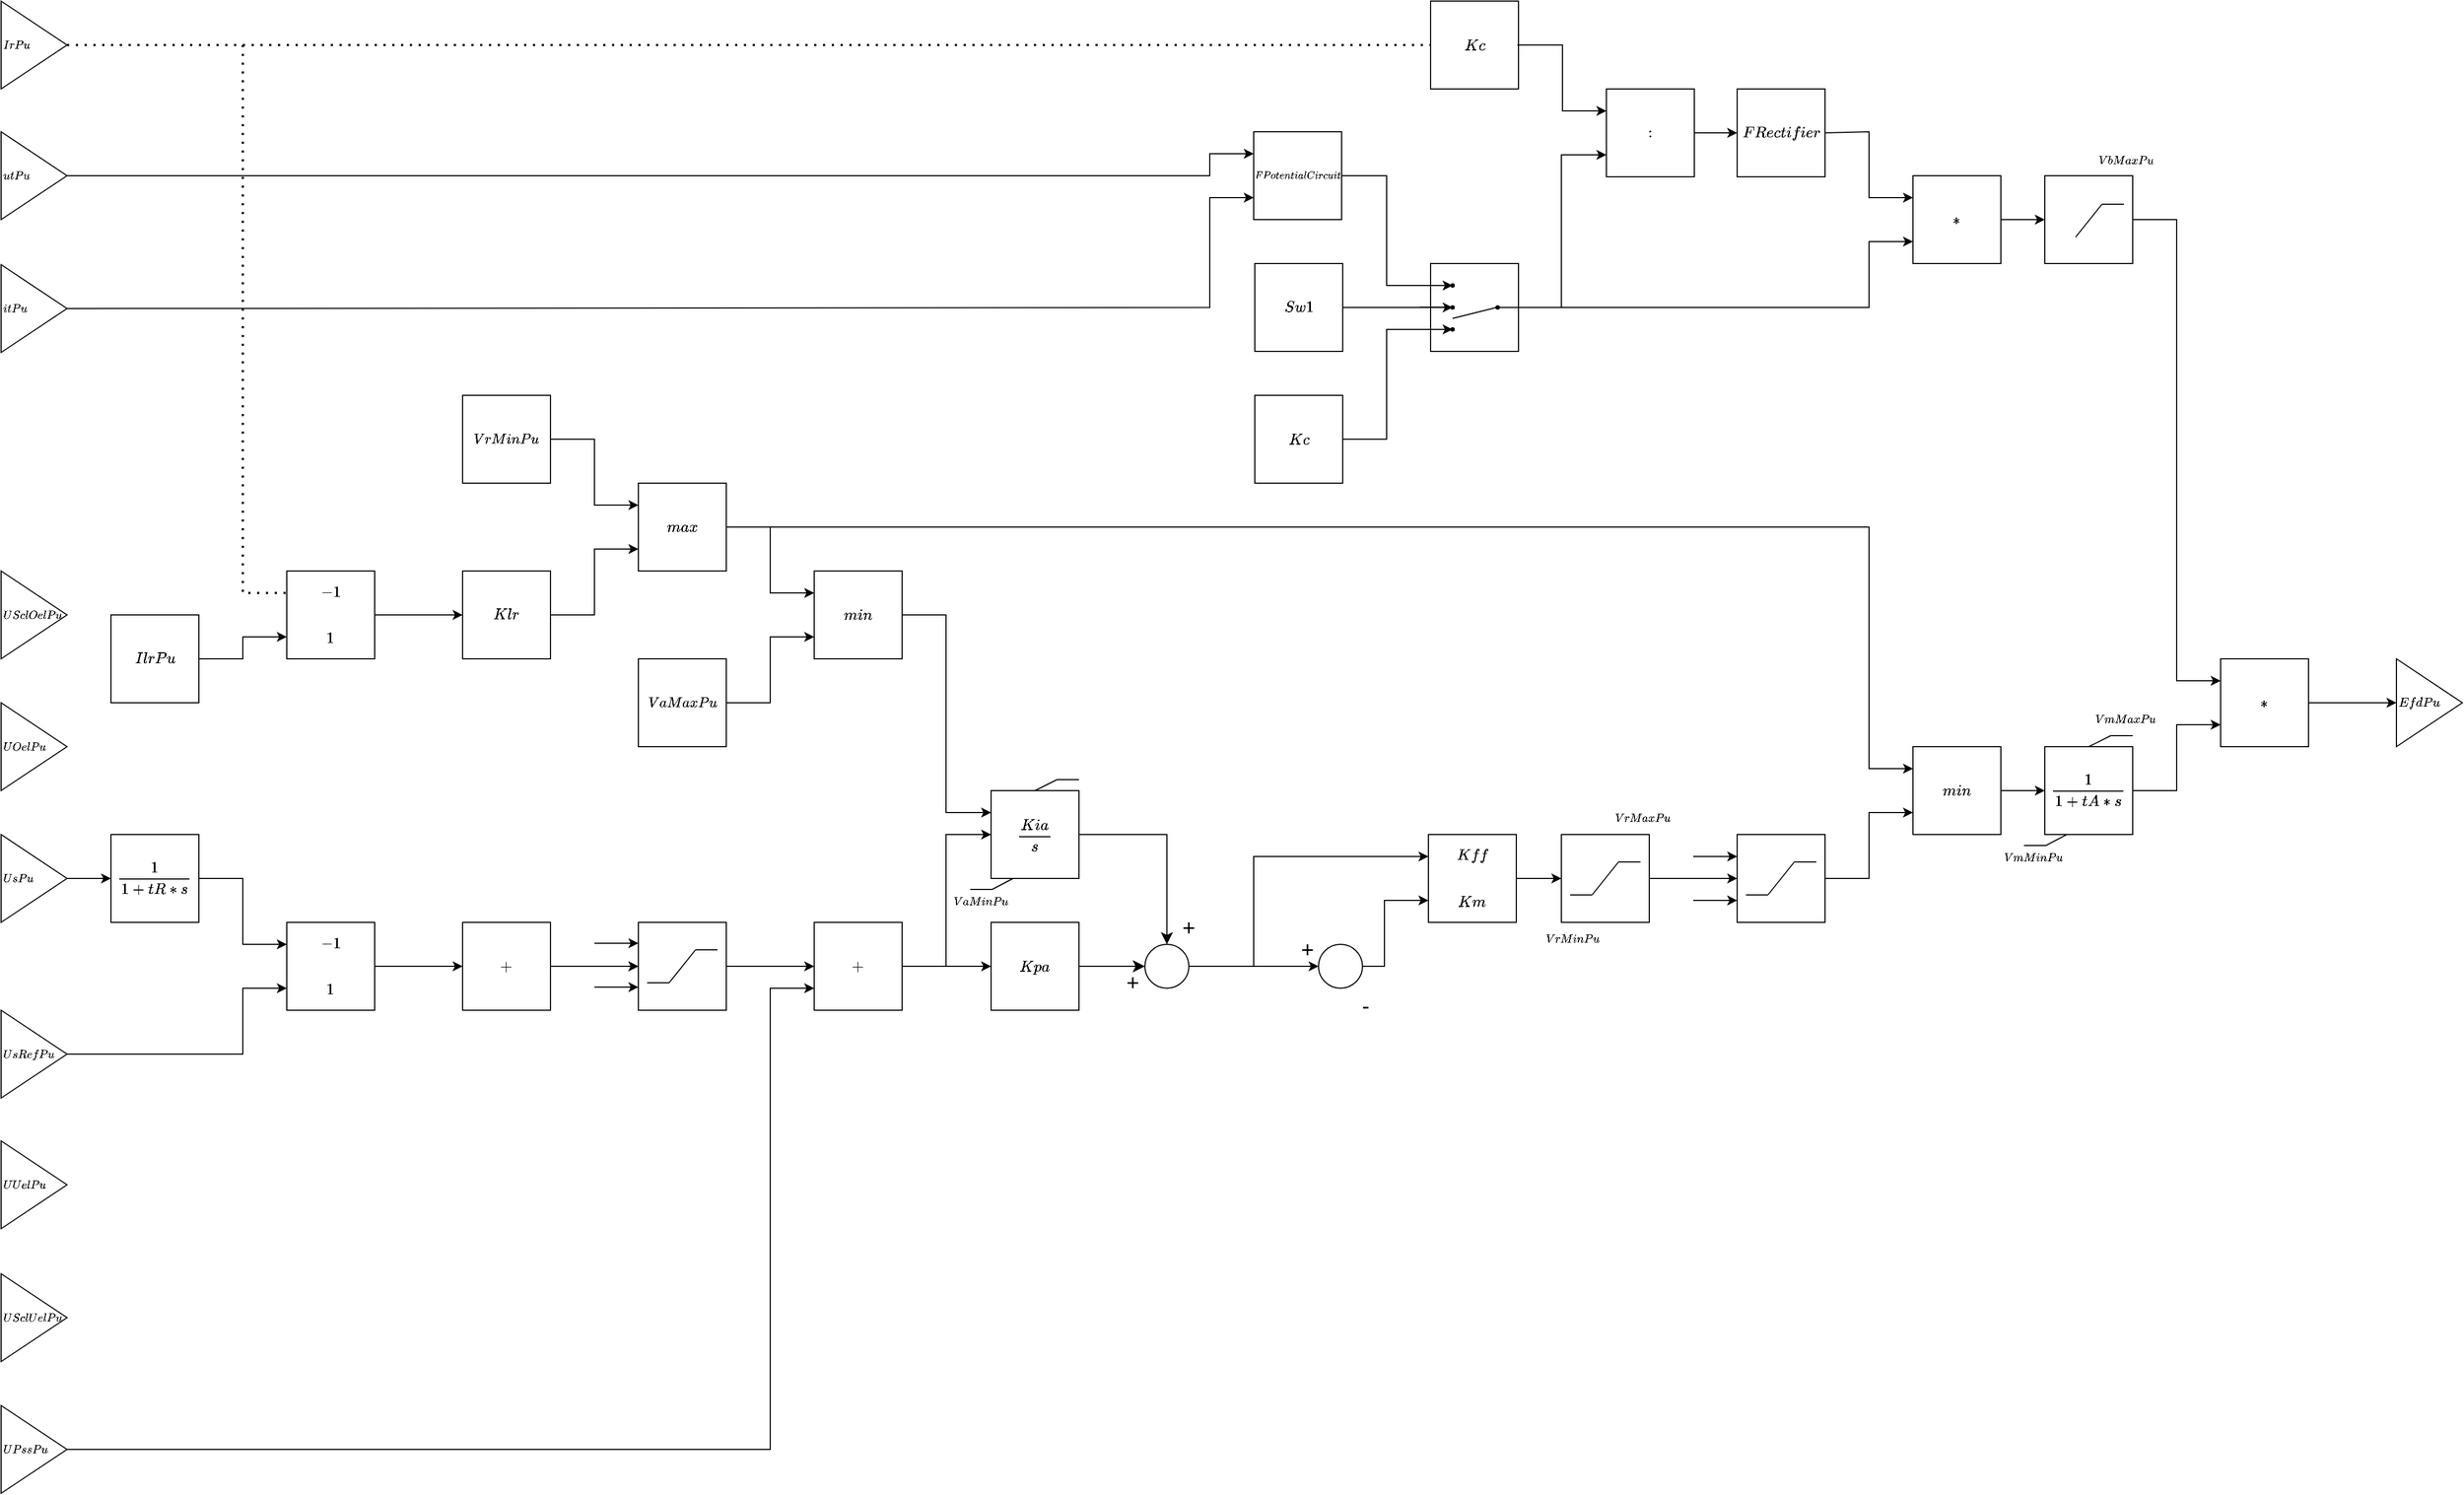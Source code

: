 <mxfile version="24.1.0" type="device">
  <diagram name="Page-1" id="-cMVqA2Gkwa5aGeDibPs">
    <mxGraphModel dx="1762" dy="1643" grid="1" gridSize="10" guides="1" tooltips="1" connect="1" arrows="1" fold="1" page="0" pageScale="1" pageWidth="413" pageHeight="583" math="1" shadow="0">
      <root>
        <mxCell id="0" />
        <mxCell id="1" parent="0" />
        <mxCell id="GCO7xrDp6TmdYOZJOnFd-1" value="&lt;font style=&quot;font-size: 9px;&quot;&gt;$$UOelPu$$&lt;/font&gt;" style="triangle;whiteSpace=wrap;html=1;align=left;" parent="1" vertex="1">
          <mxGeometry x="-340" y="-80" width="60" height="80" as="geometry" />
        </mxCell>
        <mxCell id="eN8Zq5XajQ-hrPbZrUXH-4" value="" style="edgeStyle=orthogonalEdgeStyle;rounded=0;orthogonalLoop=1;jettySize=auto;html=1;" parent="1" source="GCO7xrDp6TmdYOZJOnFd-2" target="eN8Zq5XajQ-hrPbZrUXH-3" edge="1">
          <mxGeometry relative="1" as="geometry" />
        </mxCell>
        <mxCell id="GCO7xrDp6TmdYOZJOnFd-2" value="&lt;font style=&quot;font-size: 9px;&quot;&gt;$$UsPu$$&lt;/font&gt;" style="triangle;whiteSpace=wrap;html=1;align=left;" parent="1" vertex="1">
          <mxGeometry x="-340" y="40" width="60" height="80" as="geometry" />
        </mxCell>
        <mxCell id="eN8Zq5XajQ-hrPbZrUXH-5" style="edgeStyle=orthogonalEdgeStyle;rounded=0;orthogonalLoop=1;jettySize=auto;html=1;exitX=1;exitY=0.5;exitDx=0;exitDy=0;entryX=0;entryY=0.75;entryDx=0;entryDy=0;" parent="1" source="GCO7xrDp6TmdYOZJOnFd-3" target="GCO7xrDp6TmdYOZJOnFd-4" edge="1">
          <mxGeometry relative="1" as="geometry">
            <Array as="points">
              <mxPoint x="-120" y="240" />
              <mxPoint x="-120" y="180" />
            </Array>
          </mxGeometry>
        </mxCell>
        <mxCell id="GCO7xrDp6TmdYOZJOnFd-3" value="&lt;font style=&quot;font-size: 9px;&quot;&gt;$$UsRefPu$$&lt;/font&gt;" style="triangle;whiteSpace=wrap;html=1;align=left;" parent="1" vertex="1">
          <mxGeometry x="-340" y="200" width="60" height="80" as="geometry" />
        </mxCell>
        <mxCell id="eN8Zq5XajQ-hrPbZrUXH-8" value="" style="edgeStyle=orthogonalEdgeStyle;rounded=0;orthogonalLoop=1;jettySize=auto;html=1;" parent="1" source="GCO7xrDp6TmdYOZJOnFd-4" target="GCO7xrDp6TmdYOZJOnFd-120" edge="1">
          <mxGeometry relative="1" as="geometry" />
        </mxCell>
        <mxCell id="GCO7xrDp6TmdYOZJOnFd-4" value="&lt;table&gt;&lt;tbody&gt;&lt;tr&gt;&lt;td&gt;$$-1$$&lt;/td&gt;&lt;/tr&gt;&lt;tr&gt;&lt;td&gt;$$1$$&lt;/td&gt;&lt;/tr&gt;&lt;/tbody&gt;&lt;/table&gt;" style="whiteSpace=wrap;html=1;aspect=fixed;" parent="1" vertex="1">
          <mxGeometry x="-80" y="120" width="80" height="80" as="geometry" />
        </mxCell>
        <mxCell id="GCO7xrDp6TmdYOZJOnFd-127" style="edgeStyle=orthogonalEdgeStyle;rounded=0;orthogonalLoop=1;jettySize=auto;html=1;exitX=0.5;exitY=1;exitDx=0;exitDy=0;" parent="1" source="GCO7xrDp6TmdYOZJOnFd-99" edge="1">
          <mxGeometry relative="1" as="geometry">
            <mxPoint x="1560.2" y="30.2" as="targetPoint" />
          </mxGeometry>
        </mxCell>
        <mxCell id="GCO7xrDp6TmdYOZJOnFd-99" value="$$\frac{1}{1+tA*s}$$" style="rounded=0;whiteSpace=wrap;html=1;" parent="1" vertex="1">
          <mxGeometry x="1520" y="-40" width="80" height="80" as="geometry" />
        </mxCell>
        <mxCell id="GCO7xrDp6TmdYOZJOnFd-100" value="&lt;font style=&quot;font-size: 8px;&quot;&gt;$$FPotentialCircuit$$&lt;/font&gt;" style="rounded=0;whiteSpace=wrap;html=1;" parent="1" vertex="1">
          <mxGeometry x="800" y="-600" width="80" height="80" as="geometry" />
        </mxCell>
        <mxCell id="GCO7xrDp6TmdYOZJOnFd-110" value="" style="endArrow=none;html=1;exitX=0.5;exitY=0;exitDx=0;exitDy=0;" parent="1" source="GCO7xrDp6TmdYOZJOnFd-99" edge="1">
          <mxGeometry width="50" height="50" relative="1" as="geometry">
            <mxPoint x="1560" y="-30" as="sourcePoint" />
            <mxPoint x="1580" y="-50" as="targetPoint" />
          </mxGeometry>
        </mxCell>
        <mxCell id="GCO7xrDp6TmdYOZJOnFd-111" value="" style="endArrow=none;html=1;" parent="1" edge="1">
          <mxGeometry width="50" height="50" relative="1" as="geometry">
            <mxPoint x="1580" y="-50" as="sourcePoint" />
            <mxPoint x="1600" y="-50" as="targetPoint" />
          </mxGeometry>
        </mxCell>
        <mxCell id="GCO7xrDp6TmdYOZJOnFd-112" value="&lt;font style=&quot;font-size: 9px;&quot;&gt;$$VmMaxPu$$&lt;/font&gt;" style="text;html=1;strokeColor=none;fillColor=none;align=center;verticalAlign=middle;whiteSpace=wrap;rounded=0;fontSize=15;" parent="1" vertex="1">
          <mxGeometry x="1564" y="-80" width="60" height="30" as="geometry" />
        </mxCell>
        <mxCell id="GCO7xrDp6TmdYOZJOnFd-113" value="" style="endArrow=none;html=1;" parent="1" edge="1">
          <mxGeometry width="50" height="50" relative="1" as="geometry">
            <mxPoint x="1521" y="50" as="sourcePoint" />
            <mxPoint x="1501" y="50" as="targetPoint" />
          </mxGeometry>
        </mxCell>
        <mxCell id="GCO7xrDp6TmdYOZJOnFd-114" value="&lt;font style=&quot;font-size: 9px;&quot;&gt;$$VmMinPu$$&lt;/font&gt;" style="text;html=1;strokeColor=none;fillColor=none;align=center;verticalAlign=middle;whiteSpace=wrap;rounded=0;fontSize=15;" parent="1" vertex="1">
          <mxGeometry x="1480" y="46" width="60" height="30" as="geometry" />
        </mxCell>
        <mxCell id="GCO7xrDp6TmdYOZJOnFd-115" value="" style="endArrow=none;html=1;exitX=0.5;exitY=0;exitDx=0;exitDy=0;entryX=0.25;entryY=1;entryDx=0;entryDy=0;" parent="1" target="GCO7xrDp6TmdYOZJOnFd-99" edge="1">
          <mxGeometry width="50" height="50" relative="1" as="geometry">
            <mxPoint x="1521" y="50" as="sourcePoint" />
            <mxPoint x="1541" y="30" as="targetPoint" />
          </mxGeometry>
        </mxCell>
        <mxCell id="5HqrGk9MGbXyAHrSEdPO-14" value="" style="edgeStyle=orthogonalEdgeStyle;rounded=0;orthogonalLoop=1;jettySize=auto;html=1;" parent="1" source="GCO7xrDp6TmdYOZJOnFd-120" target="hHR6AVDcYujb22-yYQ_T-5" edge="1">
          <mxGeometry relative="1" as="geometry" />
        </mxCell>
        <mxCell id="GCO7xrDp6TmdYOZJOnFd-120" value="&lt;table style=&quot;&quot;&gt;&lt;tbody&gt;&lt;tr&gt;&lt;td&gt;&lt;font style=&quot;font-size: 12px;&quot;&gt;$$+$$&lt;/font&gt;&lt;/td&gt;&lt;/tr&gt;&lt;/tbody&gt;&lt;/table&gt;" style="whiteSpace=wrap;html=1;aspect=fixed;" parent="1" vertex="1">
          <mxGeometry x="80" y="120" width="80" height="80" as="geometry" />
        </mxCell>
        <mxCell id="5HqrGk9MGbXyAHrSEdPO-71" value="" style="edgeStyle=orthogonalEdgeStyle;rounded=0;orthogonalLoop=1;jettySize=auto;html=1;" parent="1" source="pcb0Rrb9AqgbB0oOaPCg-9" target="5HqrGk9MGbXyAHrSEdPO-64" edge="1">
          <mxGeometry relative="1" as="geometry" />
        </mxCell>
        <mxCell id="pcb0Rrb9AqgbB0oOaPCg-9" value="$$*$$" style="rounded=0;whiteSpace=wrap;html=1;" parent="1" vertex="1">
          <mxGeometry x="1400" y="-560" width="80" height="80" as="geometry" />
        </mxCell>
        <mxCell id="pcb0Rrb9AqgbB0oOaPCg-12" value="$$Kc$$" style="rounded=0;whiteSpace=wrap;html=1;" parent="1" vertex="1">
          <mxGeometry x="961" y="-719" width="80" height="80" as="geometry" />
        </mxCell>
        <mxCell id="pcb0Rrb9AqgbB0oOaPCg-23" value="&lt;font style=&quot;font-size: 10px;&quot;&gt;$$EfdPu$$&lt;/font&gt;" style="triangle;whiteSpace=wrap;html=1;align=left;" parent="1" vertex="1">
          <mxGeometry x="1840" y="-120" width="60" height="80" as="geometry" />
        </mxCell>
        <mxCell id="eN8Zq5XajQ-hrPbZrUXH-3" value="$$\frac{1}{1+tR*s}$$" style="whiteSpace=wrap;html=1;aspect=fixed;" parent="1" vertex="1">
          <mxGeometry x="-240" y="40" width="80" height="80" as="geometry" />
        </mxCell>
        <mxCell id="eN8Zq5XajQ-hrPbZrUXH-10" value="&lt;font style=&quot;font-size: 9px;&quot;&gt;$$UUelPu$$&lt;/font&gt;" style="triangle;whiteSpace=wrap;html=1;align=left;" parent="1" vertex="1">
          <mxGeometry x="-340" y="319" width="60" height="80" as="geometry" />
        </mxCell>
        <mxCell id="eN8Zq5XajQ-hrPbZrUXH-11" value="&lt;font style=&quot;font-size: 9px;&quot;&gt;$$UPssPu$$&lt;/font&gt;" style="triangle;whiteSpace=wrap;html=1;align=left;" parent="1" vertex="1">
          <mxGeometry x="-340" y="560" width="60" height="80" as="geometry" />
        </mxCell>
        <mxCell id="eN8Zq5XajQ-hrPbZrUXH-25" value="" style="ellipse;whiteSpace=wrap;html=1;aspect=fixed;" parent="1" vertex="1">
          <mxGeometry x="859" y="140" width="40" height="40" as="geometry" />
        </mxCell>
        <mxCell id="eN8Zq5XajQ-hrPbZrUXH-26" value="+" style="text;html=1;strokeColor=none;fillColor=none;align=center;verticalAlign=middle;whiteSpace=wrap;rounded=0;fontSize=20;" parent="1" vertex="1">
          <mxGeometry x="819" y="128.5" width="60" height="31" as="geometry" />
        </mxCell>
        <mxCell id="eN8Zq5XajQ-hrPbZrUXH-27" value="-" style="text;html=1;strokeColor=none;fillColor=none;align=center;verticalAlign=middle;whiteSpace=wrap;rounded=0;fontSize=20;" parent="1" vertex="1">
          <mxGeometry x="872" y="180" width="60" height="30" as="geometry" />
        </mxCell>
        <mxCell id="t_mE9f2brvJdx7QCc9mF-1" value="" style="endArrow=classic;html=1;rounded=0;exitX=1;exitY=0.5;exitDx=0;exitDy=0;entryX=0;entryY=0.25;entryDx=0;entryDy=0;" parent="1" source="eN8Zq5XajQ-hrPbZrUXH-3" target="GCO7xrDp6TmdYOZJOnFd-4" edge="1">
          <mxGeometry width="50" height="50" relative="1" as="geometry">
            <mxPoint x="-130" y="80" as="sourcePoint" />
            <mxPoint x="-80" y="30" as="targetPoint" />
            <Array as="points">
              <mxPoint x="-120" y="80" />
              <mxPoint x="-120" y="140" />
            </Array>
          </mxGeometry>
        </mxCell>
        <mxCell id="oskVtwDD_y4ela2OhN_4-4" value="" style="edgeStyle=orthogonalEdgeStyle;rounded=0;orthogonalLoop=1;jettySize=auto;html=1;" parent="1" source="hHR6AVDcYujb22-yYQ_T-5" target="oskVtwDD_y4ela2OhN_4-1" edge="1">
          <mxGeometry relative="1" as="geometry" />
        </mxCell>
        <mxCell id="hHR6AVDcYujb22-yYQ_T-5" value="" style="whiteSpace=wrap;html=1;aspect=fixed;" parent="1" vertex="1">
          <mxGeometry x="240" y="120" width="80" height="80" as="geometry" />
        </mxCell>
        <mxCell id="hHR6AVDcYujb22-yYQ_T-6" value="" style="endArrow=classic;html=1;entryX=0;entryY=0.5;entryDx=0;entryDy=0;" parent="1" target="hHR6AVDcYujb22-yYQ_T-5" edge="1">
          <mxGeometry width="50" height="50" relative="1" as="geometry">
            <mxPoint x="200" y="160" as="sourcePoint" />
            <mxPoint x="360" y="190" as="targetPoint" />
          </mxGeometry>
        </mxCell>
        <mxCell id="hHR6AVDcYujb22-yYQ_T-7" value="" style="endArrow=none;html=1;" parent="1" edge="1">
          <mxGeometry width="50" height="50" relative="1" as="geometry">
            <mxPoint x="268" y="175" as="sourcePoint" />
            <mxPoint x="292" y="145" as="targetPoint" />
          </mxGeometry>
        </mxCell>
        <mxCell id="hHR6AVDcYujb22-yYQ_T-8" value="" style="endArrow=none;html=1;" parent="1" edge="1">
          <mxGeometry width="50" height="50" relative="1" as="geometry">
            <mxPoint x="292" y="145" as="sourcePoint" />
            <mxPoint x="312" y="145" as="targetPoint" />
          </mxGeometry>
        </mxCell>
        <mxCell id="hHR6AVDcYujb22-yYQ_T-9" value="" style="endArrow=none;html=1;" parent="1" edge="1">
          <mxGeometry width="50" height="50" relative="1" as="geometry">
            <mxPoint x="268" y="175" as="sourcePoint" />
            <mxPoint x="248" y="175" as="targetPoint" />
          </mxGeometry>
        </mxCell>
        <mxCell id="5HqrGk9MGbXyAHrSEdPO-15" style="edgeStyle=orthogonalEdgeStyle;rounded=0;orthogonalLoop=1;jettySize=auto;html=1;exitX=0.5;exitY=1;exitDx=0;exitDy=0;" parent="1" source="5HqrGk9MGbXyAHrSEdPO-16" edge="1">
          <mxGeometry relative="1" as="geometry">
            <mxPoint x="601.2" y="70.2" as="targetPoint" />
          </mxGeometry>
        </mxCell>
        <mxCell id="5HqrGk9MGbXyAHrSEdPO-16" value="$$\frac{Kia}{s}$$" style="rounded=0;whiteSpace=wrap;html=1;" parent="1" vertex="1">
          <mxGeometry x="561" width="80" height="80" as="geometry" />
        </mxCell>
        <mxCell id="5HqrGk9MGbXyAHrSEdPO-17" value="$$Kpa$$" style="rounded=0;whiteSpace=wrap;html=1;" parent="1" vertex="1">
          <mxGeometry x="561" y="120" width="80" height="80" as="geometry" />
        </mxCell>
        <mxCell id="5HqrGk9MGbXyAHrSEdPO-18" value="" style="ellipse;whiteSpace=wrap;html=1;aspect=fixed;" parent="1" vertex="1">
          <mxGeometry x="701" y="140" width="40" height="40" as="geometry" />
        </mxCell>
        <mxCell id="5HqrGk9MGbXyAHrSEdPO-19" value="" style="edgeStyle=elbowEdgeStyle;elbow=horizontal;endArrow=classic;html=1;curved=0;rounded=0;endSize=8;startSize=8;exitX=1;exitY=0.5;exitDx=0;exitDy=0;entryX=0;entryY=0.5;entryDx=0;entryDy=0;" parent="1" source="5HqrGk9MGbXyAHrSEdPO-17" target="5HqrGk9MGbXyAHrSEdPO-18" edge="1">
          <mxGeometry width="50" height="50" relative="1" as="geometry">
            <mxPoint x="475" y="169" as="sourcePoint" />
            <mxPoint x="575" y="169" as="targetPoint" />
          </mxGeometry>
        </mxCell>
        <mxCell id="5HqrGk9MGbXyAHrSEdPO-20" value="" style="edgeStyle=elbowEdgeStyle;elbow=horizontal;endArrow=classic;html=1;curved=0;rounded=0;endSize=8;startSize=8;exitX=1;exitY=0.5;exitDx=0;exitDy=0;entryX=0.5;entryY=0;entryDx=0;entryDy=0;" parent="1" source="5HqrGk9MGbXyAHrSEdPO-16" target="5HqrGk9MGbXyAHrSEdPO-18" edge="1">
          <mxGeometry width="50" height="50" relative="1" as="geometry">
            <mxPoint x="655" y="169" as="sourcePoint" />
            <mxPoint x="695" y="169" as="targetPoint" />
            <Array as="points">
              <mxPoint x="721" y="90" />
            </Array>
          </mxGeometry>
        </mxCell>
        <mxCell id="5HqrGk9MGbXyAHrSEdPO-21" value="+" style="text;html=1;strokeColor=none;fillColor=none;align=center;verticalAlign=middle;whiteSpace=wrap;rounded=0;fontSize=20;" parent="1" vertex="1">
          <mxGeometry x="660" y="159" width="60" height="30" as="geometry" />
        </mxCell>
        <mxCell id="5HqrGk9MGbXyAHrSEdPO-22" value="+" style="text;html=1;strokeColor=none;fillColor=none;align=center;verticalAlign=middle;whiteSpace=wrap;rounded=0;fontSize=20;" parent="1" vertex="1">
          <mxGeometry x="711" y="109" width="60" height="30" as="geometry" />
        </mxCell>
        <mxCell id="5HqrGk9MGbXyAHrSEdPO-23" value="" style="endArrow=none;html=1;exitX=0.5;exitY=0;exitDx=0;exitDy=0;" parent="1" source="5HqrGk9MGbXyAHrSEdPO-16" edge="1">
          <mxGeometry width="50" height="50" relative="1" as="geometry">
            <mxPoint x="601" y="10" as="sourcePoint" />
            <mxPoint x="621" y="-10" as="targetPoint" />
          </mxGeometry>
        </mxCell>
        <mxCell id="5HqrGk9MGbXyAHrSEdPO-24" value="" style="endArrow=none;html=1;" parent="1" edge="1">
          <mxGeometry width="50" height="50" relative="1" as="geometry">
            <mxPoint x="621" y="-10" as="sourcePoint" />
            <mxPoint x="641" y="-10" as="targetPoint" />
          </mxGeometry>
        </mxCell>
        <mxCell id="5HqrGk9MGbXyAHrSEdPO-26" value="" style="endArrow=none;html=1;" parent="1" edge="1">
          <mxGeometry width="50" height="50" relative="1" as="geometry">
            <mxPoint x="562" y="90" as="sourcePoint" />
            <mxPoint x="542" y="90" as="targetPoint" />
          </mxGeometry>
        </mxCell>
        <mxCell id="5HqrGk9MGbXyAHrSEdPO-27" value="&lt;font style=&quot;font-size: 9px;&quot;&gt;$$VaMinPu$$&lt;/font&gt;" style="text;html=1;strokeColor=none;fillColor=none;align=center;verticalAlign=middle;whiteSpace=wrap;rounded=0;fontSize=15;" parent="1" vertex="1">
          <mxGeometry x="522" y="86" width="60" height="30" as="geometry" />
        </mxCell>
        <mxCell id="5HqrGk9MGbXyAHrSEdPO-28" value="" style="endArrow=none;html=1;exitX=0.5;exitY=0;exitDx=0;exitDy=0;entryX=0.25;entryY=1;entryDx=0;entryDy=0;" parent="1" target="5HqrGk9MGbXyAHrSEdPO-16" edge="1">
          <mxGeometry width="50" height="50" relative="1" as="geometry">
            <mxPoint x="562" y="90" as="sourcePoint" />
            <mxPoint x="582" y="70" as="targetPoint" />
          </mxGeometry>
        </mxCell>
        <mxCell id="5HqrGk9MGbXyAHrSEdPO-51" value="" style="whiteSpace=wrap;html=1;aspect=fixed;" parent="1" vertex="1">
          <mxGeometry x="1240" y="40" width="80" height="80" as="geometry" />
        </mxCell>
        <mxCell id="5HqrGk9MGbXyAHrSEdPO-53" value="" style="endArrow=none;html=1;" parent="1" edge="1">
          <mxGeometry width="50" height="50" relative="1" as="geometry">
            <mxPoint x="1268" y="95" as="sourcePoint" />
            <mxPoint x="1292" y="65" as="targetPoint" />
          </mxGeometry>
        </mxCell>
        <mxCell id="5HqrGk9MGbXyAHrSEdPO-54" value="" style="endArrow=none;html=1;" parent="1" edge="1">
          <mxGeometry width="50" height="50" relative="1" as="geometry">
            <mxPoint x="1292" y="65" as="sourcePoint" />
            <mxPoint x="1312" y="65" as="targetPoint" />
          </mxGeometry>
        </mxCell>
        <mxCell id="5HqrGk9MGbXyAHrSEdPO-55" value="" style="endArrow=none;html=1;" parent="1" edge="1">
          <mxGeometry width="50" height="50" relative="1" as="geometry">
            <mxPoint x="1268" y="95" as="sourcePoint" />
            <mxPoint x="1248" y="95" as="targetPoint" />
          </mxGeometry>
        </mxCell>
        <mxCell id="5HqrGk9MGbXyAHrSEdPO-56" value="" style="endArrow=classic;html=1;entryX=0;entryY=0.5;entryDx=0;entryDy=0;" parent="1" edge="1">
          <mxGeometry width="50" height="50" relative="1" as="geometry">
            <mxPoint x="1200" y="100" as="sourcePoint" />
            <mxPoint x="1240" y="100" as="targetPoint" />
          </mxGeometry>
        </mxCell>
        <mxCell id="5HqrGk9MGbXyAHrSEdPO-57" value="" style="endArrow=classic;html=1;entryX=0;entryY=0.5;entryDx=0;entryDy=0;" parent="1" edge="1">
          <mxGeometry width="50" height="50" relative="1" as="geometry">
            <mxPoint x="1200" y="60" as="sourcePoint" />
            <mxPoint x="1240" y="60" as="targetPoint" />
          </mxGeometry>
        </mxCell>
        <mxCell id="5HqrGk9MGbXyAHrSEdPO-62" value="" style="edgeStyle=orthogonalEdgeStyle;rounded=0;orthogonalLoop=1;jettySize=auto;html=1;" parent="1" source="5HqrGk9MGbXyAHrSEdPO-60" target="pcb0Rrb9AqgbB0oOaPCg-23" edge="1">
          <mxGeometry relative="1" as="geometry" />
        </mxCell>
        <mxCell id="5HqrGk9MGbXyAHrSEdPO-60" value="$$*$$" style="rounded=0;whiteSpace=wrap;html=1;" parent="1" vertex="1">
          <mxGeometry x="1680" y="-120" width="80" height="80" as="geometry" />
        </mxCell>
        <mxCell id="5HqrGk9MGbXyAHrSEdPO-64" value="" style="whiteSpace=wrap;html=1;aspect=fixed;" parent="1" vertex="1">
          <mxGeometry x="1520" y="-560" width="80" height="80" as="geometry" />
        </mxCell>
        <mxCell id="5HqrGk9MGbXyAHrSEdPO-65" value="" style="endArrow=none;html=1;" parent="1" edge="1">
          <mxGeometry width="50" height="50" relative="1" as="geometry">
            <mxPoint x="1548" y="-504" as="sourcePoint" />
            <mxPoint x="1572" y="-534" as="targetPoint" />
          </mxGeometry>
        </mxCell>
        <mxCell id="5HqrGk9MGbXyAHrSEdPO-66" value="" style="endArrow=none;html=1;" parent="1" edge="1">
          <mxGeometry width="50" height="50" relative="1" as="geometry">
            <mxPoint x="1572" y="-534" as="sourcePoint" />
            <mxPoint x="1592" y="-534" as="targetPoint" />
          </mxGeometry>
        </mxCell>
        <mxCell id="5HqrGk9MGbXyAHrSEdPO-67" value="&lt;font style=&quot;font-size: 9px;&quot;&gt;$$VbMaxPu$$&lt;/font&gt;" style="text;html=1;strokeColor=none;fillColor=none;align=center;verticalAlign=middle;whiteSpace=wrap;rounded=0;fontSize=15;" parent="1" vertex="1">
          <mxGeometry x="1564" y="-589" width="60" height="30" as="geometry" />
        </mxCell>
        <mxCell id="yuVk0EhnXVRBRO2mFo1Z-3" value="" style="edgeStyle=orthogonalEdgeStyle;rounded=0;orthogonalLoop=1;jettySize=auto;html=1;" parent="1" source="yuVk0EhnXVRBRO2mFo1Z-1" target="yuVk0EhnXVRBRO2mFo1Z-2" edge="1">
          <mxGeometry relative="1" as="geometry" />
        </mxCell>
        <mxCell id="yuVk0EhnXVRBRO2mFo1Z-1" value="$$:$$" style="rounded=0;whiteSpace=wrap;html=1;" parent="1" vertex="1">
          <mxGeometry x="1121" y="-639" width="80" height="80" as="geometry" />
        </mxCell>
        <mxCell id="yuVk0EhnXVRBRO2mFo1Z-2" value="$$FRectifier$$" style="rounded=0;whiteSpace=wrap;html=1;" parent="1" vertex="1">
          <mxGeometry x="1240" y="-639" width="80" height="80" as="geometry" />
        </mxCell>
        <mxCell id="yuVk0EhnXVRBRO2mFo1Z-6" value="" style="endArrow=classic;html=1;rounded=0;exitX=1;exitY=0.5;exitDx=0;exitDy=0;entryX=0;entryY=0.25;entryDx=0;entryDy=0;" parent="1" target="yuVk0EhnXVRBRO2mFo1Z-1" edge="1">
          <mxGeometry width="50" height="50" relative="1" as="geometry">
            <mxPoint x="1040" y="-679" as="sourcePoint" />
            <mxPoint x="1111" y="-609" as="targetPoint" />
            <Array as="points">
              <mxPoint x="1081" y="-679" />
              <mxPoint x="1081" y="-619" />
            </Array>
          </mxGeometry>
        </mxCell>
        <mxCell id="yuVk0EhnXVRBRO2mFo1Z-7" value="&lt;font style=&quot;font-size: 9px;&quot;&gt;$$IrPu$$&lt;/font&gt;" style="triangle;whiteSpace=wrap;html=1;align=left;" parent="1" vertex="1">
          <mxGeometry x="-340" y="-719" width="60" height="80" as="geometry" />
        </mxCell>
        <mxCell id="yuVk0EhnXVRBRO2mFo1Z-27" value="" style="whiteSpace=wrap;html=1;aspect=fixed;" parent="1" vertex="1">
          <mxGeometry x="961" y="-480" width="80" height="80" as="geometry" />
        </mxCell>
        <mxCell id="yuVk0EhnXVRBRO2mFo1Z-28" value="" style="endArrow=none;html=1;startArrow=none;" parent="1" source="yuVk0EhnXVRBRO2mFo1Z-36" edge="1">
          <mxGeometry width="50" height="50" relative="1" as="geometry">
            <mxPoint x="1021" y="-440" as="sourcePoint" />
            <mxPoint x="1041" y="-440" as="targetPoint" />
          </mxGeometry>
        </mxCell>
        <mxCell id="yuVk0EhnXVRBRO2mFo1Z-29" value="" style="endArrow=none;html=1;" parent="1" edge="1">
          <mxGeometry width="50" height="50" relative="1" as="geometry">
            <mxPoint x="952" y="-460" as="sourcePoint" />
            <mxPoint x="982" y="-460" as="targetPoint" />
          </mxGeometry>
        </mxCell>
        <mxCell id="yuVk0EhnXVRBRO2mFo1Z-30" value="" style="endArrow=none;html=1;" parent="1" edge="1">
          <mxGeometry width="50" height="50" relative="1" as="geometry">
            <mxPoint x="951" y="-440.2" as="sourcePoint" />
            <mxPoint x="981" y="-440.2" as="targetPoint" />
          </mxGeometry>
        </mxCell>
        <mxCell id="yuVk0EhnXVRBRO2mFo1Z-31" value="" style="endArrow=none;html=1;" parent="1" edge="1">
          <mxGeometry width="50" height="50" relative="1" as="geometry">
            <mxPoint x="951" y="-420" as="sourcePoint" />
            <mxPoint x="981" y="-420" as="targetPoint" />
          </mxGeometry>
        </mxCell>
        <mxCell id="yuVk0EhnXVRBRO2mFo1Z-32" value="" style="shape=waypoint;sketch=0;fillStyle=solid;size=4;pointerEvents=1;points=[];fillColor=none;resizable=0;rotatable=0;perimeter=centerPerimeter;snapToPoint=1;" parent="1" vertex="1">
          <mxGeometry x="971" y="-470" width="20" height="20" as="geometry" />
        </mxCell>
        <mxCell id="yuVk0EhnXVRBRO2mFo1Z-33" value="" style="shape=waypoint;sketch=0;fillStyle=solid;size=4;pointerEvents=1;points=[];fillColor=none;resizable=0;rotatable=0;perimeter=centerPerimeter;snapToPoint=1;" parent="1" vertex="1">
          <mxGeometry x="971" y="-450" width="20" height="20" as="geometry" />
        </mxCell>
        <mxCell id="yuVk0EhnXVRBRO2mFo1Z-34" value="" style="shape=waypoint;sketch=0;fillStyle=solid;size=4;pointerEvents=1;points=[];fillColor=none;resizable=0;rotatable=0;perimeter=centerPerimeter;snapToPoint=1;" parent="1" vertex="1">
          <mxGeometry x="971" y="-430" width="20" height="20" as="geometry" />
        </mxCell>
        <mxCell id="yuVk0EhnXVRBRO2mFo1Z-35" value="" style="endArrow=none;html=1;" parent="1" target="yuVk0EhnXVRBRO2mFo1Z-36" edge="1">
          <mxGeometry width="50" height="50" relative="1" as="geometry">
            <mxPoint x="1021" y="-440" as="sourcePoint" />
            <mxPoint x="1041" y="-440" as="targetPoint" />
          </mxGeometry>
        </mxCell>
        <mxCell id="yuVk0EhnXVRBRO2mFo1Z-36" value="" style="shape=waypoint;sketch=0;fillStyle=solid;size=4;pointerEvents=1;points=[];fillColor=none;resizable=0;rotatable=0;perimeter=centerPerimeter;snapToPoint=1;" parent="1" vertex="1">
          <mxGeometry x="1012" y="-450" width="20" height="20" as="geometry" />
        </mxCell>
        <mxCell id="yuVk0EhnXVRBRO2mFo1Z-37" value="" style="endArrow=none;html=1;" parent="1" edge="1">
          <mxGeometry width="50" height="50" relative="1" as="geometry">
            <mxPoint x="981" y="-430" as="sourcePoint" />
            <mxPoint x="1021" y="-440" as="targetPoint" />
          </mxGeometry>
        </mxCell>
        <mxCell id="yuVk0EhnXVRBRO2mFo1Z-38" value="" style="endArrow=classic;html=1;rounded=0;exitX=1;exitY=0.5;exitDx=0;exitDy=0;entryX=0;entryY=0.75;entryDx=0;entryDy=0;" parent="1" source="yuVk0EhnXVRBRO2mFo1Z-27" target="yuVk0EhnXVRBRO2mFo1Z-1" edge="1">
          <mxGeometry width="50" height="50" relative="1" as="geometry">
            <mxPoint x="1040" y="-720" as="sourcePoint" />
            <mxPoint x="1090" y="-770" as="targetPoint" />
            <Array as="points">
              <mxPoint x="1080" y="-440" />
              <mxPoint x="1080" y="-579" />
            </Array>
          </mxGeometry>
        </mxCell>
        <mxCell id="yuVk0EhnXVRBRO2mFo1Z-39" value="$$Kc$$" style="rounded=0;whiteSpace=wrap;html=1;" parent="1" vertex="1">
          <mxGeometry x="801" y="-360" width="80" height="80" as="geometry" />
        </mxCell>
        <mxCell id="yuVk0EhnXVRBRO2mFo1Z-40" value="$$Sw1$$" style="rounded=0;whiteSpace=wrap;html=1;" parent="1" vertex="1">
          <mxGeometry x="801" y="-480" width="80" height="80" as="geometry" />
        </mxCell>
        <mxCell id="yuVk0EhnXVRBRO2mFo1Z-42" value="" style="endArrow=classic;html=1;rounded=0;exitX=1;exitY=0.5;exitDx=0;exitDy=0;entryX=0;entryY=0.636;entryDx=0;entryDy=0;entryPerimeter=0;" parent="1" source="yuVk0EhnXVRBRO2mFo1Z-40" target="yuVk0EhnXVRBRO2mFo1Z-33" edge="1">
          <mxGeometry width="50" height="50" relative="1" as="geometry">
            <mxPoint x="571" y="-430" as="sourcePoint" />
            <mxPoint x="621" y="-480" as="targetPoint" />
          </mxGeometry>
        </mxCell>
        <mxCell id="yuVk0EhnXVRBRO2mFo1Z-43" value="" style="endArrow=classic;html=1;rounded=0;exitX=1;exitY=0.5;exitDx=0;exitDy=0;entryX=0.429;entryY=0.16;entryDx=0;entryDy=0;entryPerimeter=0;" parent="1" source="GCO7xrDp6TmdYOZJOnFd-100" target="yuVk0EhnXVRBRO2mFo1Z-32" edge="1">
          <mxGeometry width="50" height="50" relative="1" as="geometry">
            <mxPoint x="571" y="-430" as="sourcePoint" />
            <mxPoint x="621" y="-480" as="targetPoint" />
            <Array as="points">
              <mxPoint x="921" y="-560" />
              <mxPoint x="921" y="-460" />
            </Array>
          </mxGeometry>
        </mxCell>
        <mxCell id="yuVk0EhnXVRBRO2mFo1Z-44" value="" style="endArrow=classic;html=1;rounded=0;exitX=1;exitY=0.5;exitDx=0;exitDy=0;entryX=0.286;entryY=0.445;entryDx=0;entryDy=0;entryPerimeter=0;" parent="1" source="yuVk0EhnXVRBRO2mFo1Z-39" target="yuVk0EhnXVRBRO2mFo1Z-34" edge="1">
          <mxGeometry width="50" height="50" relative="1" as="geometry">
            <mxPoint x="571" y="-430" as="sourcePoint" />
            <mxPoint x="621" y="-480" as="targetPoint" />
            <Array as="points">
              <mxPoint x="921" y="-320" />
              <mxPoint x="921" y="-420" />
            </Array>
          </mxGeometry>
        </mxCell>
        <mxCell id="yuVk0EhnXVRBRO2mFo1Z-45" value="" style="endArrow=classic;html=1;rounded=0;exitX=1.14;exitY=0.54;exitDx=0;exitDy=0;exitPerimeter=0;entryX=0;entryY=0.75;entryDx=0;entryDy=0;" parent="1" source="yuVk0EhnXVRBRO2mFo1Z-36" target="pcb0Rrb9AqgbB0oOaPCg-9" edge="1">
          <mxGeometry width="50" height="50" relative="1" as="geometry">
            <mxPoint x="1120" y="-650" as="sourcePoint" />
            <mxPoint x="1400" y="-660" as="targetPoint" />
            <Array as="points">
              <mxPoint x="1360" y="-440" />
              <mxPoint x="1360" y="-500" />
            </Array>
          </mxGeometry>
        </mxCell>
        <mxCell id="yuVk0EhnXVRBRO2mFo1Z-46" value="&lt;font style=&quot;font-size: 9px;&quot;&gt;$$utPu$$&lt;/font&gt;" style="triangle;whiteSpace=wrap;html=1;align=left;" parent="1" vertex="1">
          <mxGeometry x="-340" y="-600" width="60" height="80" as="geometry" />
        </mxCell>
        <mxCell id="yuVk0EhnXVRBRO2mFo1Z-47" value="&lt;font style=&quot;font-size: 9px;&quot;&gt;$$itPu$$&lt;/font&gt;" style="triangle;whiteSpace=wrap;html=1;align=left;" parent="1" vertex="1">
          <mxGeometry x="-340" y="-479" width="60" height="80" as="geometry" />
        </mxCell>
        <mxCell id="yuVk0EhnXVRBRO2mFo1Z-50" value="" style="endArrow=classic;html=1;rounded=0;exitX=1;exitY=0.5;exitDx=0;exitDy=0;entryX=0;entryY=0.25;entryDx=0;entryDy=0;" parent="1" source="yuVk0EhnXVRBRO2mFo1Z-2" target="pcb0Rrb9AqgbB0oOaPCg-9" edge="1">
          <mxGeometry width="50" height="50" relative="1" as="geometry">
            <mxPoint x="920" y="-640" as="sourcePoint" />
            <mxPoint x="970" y="-690" as="targetPoint" />
            <Array as="points">
              <mxPoint x="1360" y="-600" />
              <mxPoint x="1360" y="-540" />
            </Array>
          </mxGeometry>
        </mxCell>
        <mxCell id="oskVtwDD_y4ela2OhN_4-1" value="&lt;table style=&quot;&quot;&gt;&lt;tbody&gt;&lt;tr&gt;&lt;td&gt;&lt;font style=&quot;font-size: 12px;&quot;&gt;$$+$$&lt;/font&gt;&lt;/td&gt;&lt;/tr&gt;&lt;/tbody&gt;&lt;/table&gt;" style="whiteSpace=wrap;html=1;aspect=fixed;" parent="1" vertex="1">
          <mxGeometry x="400" y="120" width="80" height="80" as="geometry" />
        </mxCell>
        <mxCell id="oskVtwDD_y4ela2OhN_4-5" value="" style="endArrow=classic;html=1;rounded=0;exitX=1;exitY=0.5;exitDx=0;exitDy=0;entryX=0;entryY=0.75;entryDx=0;entryDy=0;" parent="1" source="eN8Zq5XajQ-hrPbZrUXH-11" target="oskVtwDD_y4ela2OhN_4-1" edge="1">
          <mxGeometry width="50" height="50" relative="1" as="geometry">
            <mxPoint x="80" y="450" as="sourcePoint" />
            <mxPoint x="130" y="400" as="targetPoint" />
            <Array as="points">
              <mxPoint x="360" y="600" />
              <mxPoint x="360" y="180" />
            </Array>
          </mxGeometry>
        </mxCell>
        <mxCell id="oskVtwDD_y4ela2OhN_4-20" value="&lt;table style=&quot;&quot;&gt;&lt;tbody&gt;&lt;tr&gt;&lt;td&gt;&lt;font style=&quot;font-size: 12px;&quot;&gt;$$min$$&lt;/font&gt;&lt;/td&gt;&lt;/tr&gt;&lt;/tbody&gt;&lt;/table&gt;" style="whiteSpace=wrap;html=1;aspect=fixed;" parent="1" vertex="1">
          <mxGeometry x="400" y="-200" width="80" height="80" as="geometry" />
        </mxCell>
        <mxCell id="oskVtwDD_y4ela2OhN_4-21" value="&lt;table style=&quot;&quot;&gt;&lt;tbody&gt;&lt;tr&gt;&lt;td&gt;&lt;font style=&quot;font-size: 12px;&quot;&gt;$$max$$&lt;/font&gt;&lt;/td&gt;&lt;/tr&gt;&lt;/tbody&gt;&lt;/table&gt;" style="whiteSpace=wrap;html=1;aspect=fixed;" parent="1" vertex="1">
          <mxGeometry x="240" y="-280" width="80" height="80" as="geometry" />
        </mxCell>
        <mxCell id="oskVtwDD_y4ela2OhN_4-22" value="&lt;table style=&quot;&quot;&gt;&lt;tbody&gt;&lt;tr&gt;&lt;td&gt;&lt;font style=&quot;font-size: 12px;&quot;&gt;$$Klr$$&lt;/font&gt;&lt;/td&gt;&lt;/tr&gt;&lt;/tbody&gt;&lt;/table&gt;" style="whiteSpace=wrap;html=1;aspect=fixed;" parent="1" vertex="1">
          <mxGeometry x="80" y="-200" width="80" height="80" as="geometry" />
        </mxCell>
        <mxCell id="oskVtwDD_y4ela2OhN_4-23" value="&lt;table style=&quot;font-size: 11px;&quot;&gt;&lt;tbody&gt;&lt;tr&gt;&lt;td&gt;&lt;font style=&quot;font-size: 11px;&quot;&gt;$$VaMaxPu$$&lt;/font&gt;&lt;/td&gt;&lt;/tr&gt;&lt;/tbody&gt;&lt;/table&gt;" style="whiteSpace=wrap;html=1;aspect=fixed;" parent="1" vertex="1">
          <mxGeometry x="240" y="-120" width="80" height="80" as="geometry" />
        </mxCell>
        <mxCell id="oskVtwDD_y4ela2OhN_4-24" value="&lt;table style=&quot;font-size: 11px;&quot;&gt;&lt;tbody&gt;&lt;tr&gt;&lt;td&gt;&lt;font style=&quot;font-size: 11px;&quot;&gt;$$VrMinPu$$&lt;/font&gt;&lt;/td&gt;&lt;/tr&gt;&lt;/tbody&gt;&lt;/table&gt;" style="whiteSpace=wrap;html=1;aspect=fixed;" parent="1" vertex="1">
          <mxGeometry x="80" y="-360" width="80" height="80" as="geometry" />
        </mxCell>
        <mxCell id="oskVtwDD_y4ela2OhN_4-28" value="" style="edgeStyle=orthogonalEdgeStyle;rounded=0;orthogonalLoop=1;jettySize=auto;html=1;" parent="1" source="oskVtwDD_y4ela2OhN_4-25" target="oskVtwDD_y4ela2OhN_4-22" edge="1">
          <mxGeometry relative="1" as="geometry" />
        </mxCell>
        <mxCell id="oskVtwDD_y4ela2OhN_4-25" value="&lt;table&gt;&lt;tbody&gt;&lt;tr&gt;&lt;td&gt;$$-1$$&lt;/td&gt;&lt;/tr&gt;&lt;tr&gt;&lt;td&gt;$$1$$&lt;/td&gt;&lt;/tr&gt;&lt;/tbody&gt;&lt;/table&gt;" style="whiteSpace=wrap;html=1;aspect=fixed;" parent="1" vertex="1">
          <mxGeometry x="-80" y="-200" width="80" height="80" as="geometry" />
        </mxCell>
        <mxCell id="oskVtwDD_y4ela2OhN_4-27" value="" style="edgeStyle=orthogonalEdgeStyle;rounded=0;orthogonalLoop=1;jettySize=auto;html=1;" parent="1" source="oskVtwDD_y4ela2OhN_4-26" target="oskVtwDD_y4ela2OhN_4-25" edge="1">
          <mxGeometry relative="1" as="geometry">
            <Array as="points">
              <mxPoint x="-120" y="-120" />
              <mxPoint x="-120" y="-140" />
            </Array>
          </mxGeometry>
        </mxCell>
        <mxCell id="oskVtwDD_y4ela2OhN_4-26" value="&lt;table style=&quot;&quot;&gt;&lt;tbody&gt;&lt;tr&gt;&lt;td&gt;&lt;font style=&quot;font-size: 12px;&quot;&gt;$$IlrPu$$&lt;/font&gt;&lt;/td&gt;&lt;/tr&gt;&lt;/tbody&gt;&lt;/table&gt;" style="whiteSpace=wrap;html=1;aspect=fixed;" parent="1" vertex="1">
          <mxGeometry x="-240" y="-160" width="80" height="80" as="geometry" />
        </mxCell>
        <mxCell id="oskVtwDD_y4ela2OhN_4-29" value="" style="endArrow=classic;html=1;rounded=0;exitX=1;exitY=0.5;exitDx=0;exitDy=0;entryX=0;entryY=0.75;entryDx=0;entryDy=0;" parent="1" source="oskVtwDD_y4ela2OhN_4-22" target="oskVtwDD_y4ela2OhN_4-21" edge="1">
          <mxGeometry width="50" height="50" relative="1" as="geometry">
            <mxPoint x="20" y="-30" as="sourcePoint" />
            <mxPoint x="70" y="-80" as="targetPoint" />
            <Array as="points">
              <mxPoint x="200" y="-160" />
              <mxPoint x="200" y="-220" />
            </Array>
          </mxGeometry>
        </mxCell>
        <mxCell id="oskVtwDD_y4ela2OhN_4-30" value="" style="endArrow=classic;html=1;rounded=0;exitX=1;exitY=0.5;exitDx=0;exitDy=0;entryX=0;entryY=0.25;entryDx=0;entryDy=0;" parent="1" source="oskVtwDD_y4ela2OhN_4-24" target="oskVtwDD_y4ela2OhN_4-21" edge="1">
          <mxGeometry width="50" height="50" relative="1" as="geometry">
            <mxPoint x="20" y="-300" as="sourcePoint" />
            <mxPoint x="70" y="-350" as="targetPoint" />
            <Array as="points">
              <mxPoint x="200" y="-320" />
              <mxPoint x="200" y="-260" />
            </Array>
          </mxGeometry>
        </mxCell>
        <mxCell id="oskVtwDD_y4ela2OhN_4-31" value="" style="endArrow=classic;html=1;rounded=0;exitX=1;exitY=0.5;exitDx=0;exitDy=0;entryX=0;entryY=0.25;entryDx=0;entryDy=0;" parent="1" source="oskVtwDD_y4ela2OhN_4-21" target="oskVtwDD_y4ela2OhN_4-20" edge="1">
          <mxGeometry width="50" height="50" relative="1" as="geometry">
            <mxPoint x="460" y="-90" as="sourcePoint" />
            <mxPoint x="510" y="-140" as="targetPoint" />
            <Array as="points">
              <mxPoint x="360" y="-240" />
              <mxPoint x="360" y="-180" />
            </Array>
          </mxGeometry>
        </mxCell>
        <mxCell id="oskVtwDD_y4ela2OhN_4-32" value="" style="endArrow=classic;html=1;rounded=0;exitX=1;exitY=0.5;exitDx=0;exitDy=0;entryX=0;entryY=0.75;entryDx=0;entryDy=0;" parent="1" source="oskVtwDD_y4ela2OhN_4-23" target="oskVtwDD_y4ela2OhN_4-20" edge="1">
          <mxGeometry width="50" height="50" relative="1" as="geometry">
            <mxPoint x="460" y="-90" as="sourcePoint" />
            <mxPoint x="510" y="-140" as="targetPoint" />
            <Array as="points">
              <mxPoint x="360" y="-80" />
              <mxPoint x="360" y="-140" />
            </Array>
          </mxGeometry>
        </mxCell>
        <mxCell id="oskVtwDD_y4ela2OhN_4-33" value="" style="endArrow=classic;html=1;rounded=0;exitX=1;exitY=0.5;exitDx=0;exitDy=0;entryX=0;entryY=0.25;entryDx=0;entryDy=0;" parent="1" source="oskVtwDD_y4ela2OhN_4-20" target="5HqrGk9MGbXyAHrSEdPO-16" edge="1">
          <mxGeometry width="50" height="50" relative="1" as="geometry">
            <mxPoint x="460" y="40" as="sourcePoint" />
            <mxPoint x="510" y="-10" as="targetPoint" />
            <Array as="points">
              <mxPoint x="520" y="-160" />
              <mxPoint x="520" y="20" />
            </Array>
          </mxGeometry>
        </mxCell>
        <mxCell id="oskVtwDD_y4ela2OhN_4-34" value="" style="endArrow=classic;html=1;rounded=0;exitX=1;exitY=0.5;exitDx=0;exitDy=0;entryX=0;entryY=0.75;entryDx=0;entryDy=0;" parent="1" source="oskVtwDD_y4ela2OhN_4-1" edge="1">
          <mxGeometry width="50" height="50" relative="1" as="geometry">
            <mxPoint x="480" y="140" as="sourcePoint" />
            <mxPoint x="561" y="40" as="targetPoint" />
            <Array as="points">
              <mxPoint x="520" y="160" />
              <mxPoint x="520" y="40" />
            </Array>
          </mxGeometry>
        </mxCell>
        <mxCell id="oskVtwDD_y4ela2OhN_4-35" value="" style="endArrow=classic;html=1;rounded=0;exitX=1;exitY=0.5;exitDx=0;exitDy=0;entryX=0;entryY=0.5;entryDx=0;entryDy=0;" parent="1" source="oskVtwDD_y4ela2OhN_4-1" target="5HqrGk9MGbXyAHrSEdPO-17" edge="1">
          <mxGeometry width="50" height="50" relative="1" as="geometry">
            <mxPoint x="460" y="110" as="sourcePoint" />
            <mxPoint x="510" y="60" as="targetPoint" />
          </mxGeometry>
        </mxCell>
        <mxCell id="oskVtwDD_y4ela2OhN_4-36" value="&lt;table&gt;&lt;tbody&gt;&lt;tr&gt;&lt;td&gt;$$Kff$$&lt;/td&gt;&lt;/tr&gt;&lt;tr&gt;&lt;td&gt;$$Km$$&lt;/td&gt;&lt;/tr&gt;&lt;/tbody&gt;&lt;/table&gt;" style="whiteSpace=wrap;html=1;aspect=fixed;" parent="1" vertex="1">
          <mxGeometry x="959" y="40" width="80" height="80" as="geometry" />
        </mxCell>
        <mxCell id="oskVtwDD_y4ela2OhN_4-37" value="" style="endArrow=classic;html=1;rounded=0;exitX=1;exitY=0.5;exitDx=0;exitDy=0;entryX=0;entryY=0.75;entryDx=0;entryDy=0;" parent="1" source="eN8Zq5XajQ-hrPbZrUXH-25" target="oskVtwDD_y4ela2OhN_4-36" edge="1">
          <mxGeometry width="50" height="50" relative="1" as="geometry">
            <mxPoint x="969" y="110" as="sourcePoint" />
            <mxPoint x="1019" y="60" as="targetPoint" />
            <Array as="points">
              <mxPoint x="919" y="160" />
              <mxPoint x="919" y="100" />
            </Array>
          </mxGeometry>
        </mxCell>
        <mxCell id="oskVtwDD_y4ela2OhN_4-38" value="" style="endArrow=classic;html=1;entryX=0;entryY=0.5;entryDx=0;entryDy=0;" parent="1" edge="1">
          <mxGeometry width="50" height="50" relative="1" as="geometry">
            <mxPoint x="200" y="179" as="sourcePoint" />
            <mxPoint x="240" y="179" as="targetPoint" />
          </mxGeometry>
        </mxCell>
        <mxCell id="oskVtwDD_y4ela2OhN_4-39" value="" style="endArrow=classic;html=1;entryX=0;entryY=0.5;entryDx=0;entryDy=0;" parent="1" edge="1">
          <mxGeometry width="50" height="50" relative="1" as="geometry">
            <mxPoint x="200" y="139" as="sourcePoint" />
            <mxPoint x="240" y="139" as="targetPoint" />
          </mxGeometry>
        </mxCell>
        <mxCell id="oskVtwDD_y4ela2OhN_4-40" value="" style="endArrow=classic;html=1;rounded=0;exitX=1;exitY=0.5;exitDx=0;exitDy=0;entryX=0;entryY=0.5;entryDx=0;entryDy=0;" parent="1" source="5HqrGk9MGbXyAHrSEdPO-18" target="eN8Zq5XajQ-hrPbZrUXH-25" edge="1">
          <mxGeometry width="50" height="50" relative="1" as="geometry">
            <mxPoint x="920" y="170" as="sourcePoint" />
            <mxPoint x="970" y="120" as="targetPoint" />
          </mxGeometry>
        </mxCell>
        <mxCell id="oskVtwDD_y4ela2OhN_4-41" value="" style="endArrow=classic;html=1;rounded=0;exitX=1;exitY=0.5;exitDx=0;exitDy=0;entryX=0;entryY=0.25;entryDx=0;entryDy=0;" parent="1" source="5HqrGk9MGbXyAHrSEdPO-18" target="oskVtwDD_y4ela2OhN_4-36" edge="1">
          <mxGeometry width="50" height="50" relative="1" as="geometry">
            <mxPoint x="893" y="160" as="sourcePoint" />
            <mxPoint x="943" y="110" as="targetPoint" />
            <Array as="points">
              <mxPoint x="800" y="160" />
              <mxPoint x="800" y="60" />
            </Array>
          </mxGeometry>
        </mxCell>
        <mxCell id="oskVtwDD_y4ela2OhN_4-43" value="" style="whiteSpace=wrap;html=1;aspect=fixed;" parent="1" vertex="1">
          <mxGeometry x="1080" y="40" width="80" height="80" as="geometry" />
        </mxCell>
        <mxCell id="oskVtwDD_y4ela2OhN_4-44" value="" style="endArrow=none;html=1;" parent="1" edge="1">
          <mxGeometry width="50" height="50" relative="1" as="geometry">
            <mxPoint x="1108" y="95" as="sourcePoint" />
            <mxPoint x="1132" y="65" as="targetPoint" />
          </mxGeometry>
        </mxCell>
        <mxCell id="oskVtwDD_y4ela2OhN_4-45" value="" style="endArrow=none;html=1;" parent="1" edge="1">
          <mxGeometry width="50" height="50" relative="1" as="geometry">
            <mxPoint x="1132" y="65" as="sourcePoint" />
            <mxPoint x="1152" y="65" as="targetPoint" />
          </mxGeometry>
        </mxCell>
        <mxCell id="oskVtwDD_y4ela2OhN_4-46" value="&lt;font style=&quot;font-size: 9px;&quot;&gt;$$VrMaxPu$$&lt;/font&gt;" style="text;html=1;strokeColor=none;fillColor=none;align=center;verticalAlign=middle;whiteSpace=wrap;rounded=0;fontSize=15;" parent="1" vertex="1">
          <mxGeometry x="1124" y="10" width="60" height="30" as="geometry" />
        </mxCell>
        <mxCell id="oskVtwDD_y4ela2OhN_4-47" value="" style="endArrow=none;html=1;" parent="1" edge="1">
          <mxGeometry width="50" height="50" relative="1" as="geometry">
            <mxPoint x="1108" y="95" as="sourcePoint" />
            <mxPoint x="1088" y="95" as="targetPoint" />
          </mxGeometry>
        </mxCell>
        <mxCell id="oskVtwDD_y4ela2OhN_4-48" value="&lt;font style=&quot;font-size: 9px;&quot;&gt;$$VrMinPu$$&lt;/font&gt;" style="text;html=1;strokeColor=none;fillColor=none;align=center;verticalAlign=middle;whiteSpace=wrap;rounded=0;fontSize=15;" parent="1" vertex="1">
          <mxGeometry x="1060" y="120" width="60" height="30" as="geometry" />
        </mxCell>
        <mxCell id="oskVtwDD_y4ela2OhN_4-49" value="" style="endArrow=classic;html=1;rounded=0;exitX=1;exitY=0.5;exitDx=0;exitDy=0;entryX=0;entryY=0.5;entryDx=0;entryDy=0;" parent="1" source="oskVtwDD_y4ela2OhN_4-36" target="oskVtwDD_y4ela2OhN_4-43" edge="1">
          <mxGeometry width="50" height="50" relative="1" as="geometry">
            <mxPoint x="940" y="250" as="sourcePoint" />
            <mxPoint x="990" y="200" as="targetPoint" />
          </mxGeometry>
        </mxCell>
        <mxCell id="oskVtwDD_y4ela2OhN_4-50" value="" style="endArrow=classic;html=1;rounded=0;exitX=1;exitY=0.5;exitDx=0;exitDy=0;entryX=0;entryY=0.5;entryDx=0;entryDy=0;" parent="1" source="oskVtwDD_y4ela2OhN_4-43" target="5HqrGk9MGbXyAHrSEdPO-51" edge="1">
          <mxGeometry width="50" height="50" relative="1" as="geometry">
            <mxPoint x="1260" y="110" as="sourcePoint" />
            <mxPoint x="1310" y="60" as="targetPoint" />
          </mxGeometry>
        </mxCell>
        <mxCell id="oskVtwDD_y4ela2OhN_4-53" value="" style="edgeStyle=orthogonalEdgeStyle;rounded=0;orthogonalLoop=1;jettySize=auto;html=1;" parent="1" source="oskVtwDD_y4ela2OhN_4-51" target="GCO7xrDp6TmdYOZJOnFd-99" edge="1">
          <mxGeometry relative="1" as="geometry" />
        </mxCell>
        <mxCell id="oskVtwDD_y4ela2OhN_4-51" value="&lt;table style=&quot;&quot;&gt;&lt;tbody&gt;&lt;tr&gt;&lt;td&gt;&lt;font style=&quot;font-size: 12px;&quot;&gt;$$min$$&lt;/font&gt;&lt;/td&gt;&lt;/tr&gt;&lt;/tbody&gt;&lt;/table&gt;" style="whiteSpace=wrap;html=1;aspect=fixed;" parent="1" vertex="1">
          <mxGeometry x="1400" y="-40" width="80" height="80" as="geometry" />
        </mxCell>
        <mxCell id="oskVtwDD_y4ela2OhN_4-52" value="" style="endArrow=classic;html=1;rounded=0;exitX=1;exitY=0.5;exitDx=0;exitDy=0;entryX=0;entryY=0.75;entryDx=0;entryDy=0;" parent="1" source="GCO7xrDp6TmdYOZJOnFd-99" target="5HqrGk9MGbXyAHrSEdPO-60" edge="1">
          <mxGeometry width="50" height="50" relative="1" as="geometry">
            <mxPoint x="1460" y="30" as="sourcePoint" />
            <mxPoint x="1510" y="-20" as="targetPoint" />
            <Array as="points">
              <mxPoint x="1640" />
              <mxPoint x="1640" y="-60" />
            </Array>
          </mxGeometry>
        </mxCell>
        <mxCell id="oskVtwDD_y4ela2OhN_4-54" value="" style="endArrow=classic;html=1;rounded=0;exitX=1;exitY=0.5;exitDx=0;exitDy=0;entryX=0;entryY=0.75;entryDx=0;entryDy=0;" parent="1" source="5HqrGk9MGbXyAHrSEdPO-51" target="oskVtwDD_y4ela2OhN_4-51" edge="1">
          <mxGeometry width="50" height="50" relative="1" as="geometry">
            <mxPoint x="1335" y="80" as="sourcePoint" />
            <mxPoint x="1385" y="30" as="targetPoint" />
            <Array as="points">
              <mxPoint x="1360" y="80" />
              <mxPoint x="1360" y="20" />
            </Array>
          </mxGeometry>
        </mxCell>
        <mxCell id="oskVtwDD_y4ela2OhN_4-55" value="" style="endArrow=classic;html=1;rounded=0;exitX=1;exitY=0.5;exitDx=0;exitDy=0;entryX=0;entryY=0.25;entryDx=0;entryDy=0;" parent="1" source="oskVtwDD_y4ela2OhN_4-21" target="oskVtwDD_y4ela2OhN_4-51" edge="1">
          <mxGeometry width="50" height="50" relative="1" as="geometry">
            <mxPoint x="860" y="-480" as="sourcePoint" />
            <mxPoint x="910" y="-530" as="targetPoint" />
            <Array as="points">
              <mxPoint x="1360" y="-240" />
              <mxPoint x="1360" y="-20" />
            </Array>
          </mxGeometry>
        </mxCell>
        <mxCell id="oskVtwDD_y4ela2OhN_4-56" value="" style="endArrow=classic;html=1;rounded=0;exitX=1;exitY=0.5;exitDx=0;exitDy=0;entryX=0;entryY=0.25;entryDx=0;entryDy=0;" parent="1" source="5HqrGk9MGbXyAHrSEdPO-64" target="5HqrGk9MGbXyAHrSEdPO-60" edge="1">
          <mxGeometry width="50" height="50" relative="1" as="geometry">
            <mxPoint x="1540" y="-420" as="sourcePoint" />
            <mxPoint x="1590" y="-470" as="targetPoint" />
            <Array as="points">
              <mxPoint x="1640" y="-520" />
              <mxPoint x="1640" y="-100" />
            </Array>
          </mxGeometry>
        </mxCell>
        <mxCell id="oskVtwDD_y4ela2OhN_4-59" value="" style="endArrow=classic;html=1;rounded=0;exitX=1;exitY=0.5;exitDx=0;exitDy=0;entryX=0;entryY=0.25;entryDx=0;entryDy=0;" parent="1" source="yuVk0EhnXVRBRO2mFo1Z-46" target="GCO7xrDp6TmdYOZJOnFd-100" edge="1">
          <mxGeometry width="50" height="50" relative="1" as="geometry">
            <mxPoint x="50" y="-450" as="sourcePoint" />
            <mxPoint x="510" y="-560" as="targetPoint" />
            <Array as="points">
              <mxPoint x="760" y="-560" />
              <mxPoint x="760" y="-580" />
            </Array>
          </mxGeometry>
        </mxCell>
        <mxCell id="oskVtwDD_y4ela2OhN_4-60" value="" style="endArrow=classic;html=1;rounded=0;exitX=1;exitY=0.5;exitDx=0;exitDy=0;entryX=0;entryY=0.75;entryDx=0;entryDy=0;" parent="1" source="yuVk0EhnXVRBRO2mFo1Z-47" target="GCO7xrDp6TmdYOZJOnFd-100" edge="1">
          <mxGeometry width="50" height="50" relative="1" as="geometry">
            <mxPoint x="-110" y="-450" as="sourcePoint" />
            <mxPoint x="-60" y="-500" as="targetPoint" />
            <Array as="points">
              <mxPoint x="760" y="-440" />
              <mxPoint x="760" y="-540" />
            </Array>
          </mxGeometry>
        </mxCell>
        <mxCell id="oskVtwDD_y4ela2OhN_4-61" value="" style="endArrow=none;dashed=1;html=1;dashPattern=1 3;strokeWidth=2;rounded=0;exitX=1;exitY=0.5;exitDx=0;exitDy=0;entryX=0;entryY=0.25;entryDx=0;entryDy=0;" parent="1" source="yuVk0EhnXVRBRO2mFo1Z-7" target="oskVtwDD_y4ela2OhN_4-25" edge="1">
          <mxGeometry width="50" height="50" relative="1" as="geometry">
            <mxPoint x="390" y="-670" as="sourcePoint" />
            <mxPoint x="440" y="-720" as="targetPoint" />
            <Array as="points">
              <mxPoint x="-120" y="-679" />
              <mxPoint x="-120" y="-180" />
            </Array>
          </mxGeometry>
        </mxCell>
        <mxCell id="oskVtwDD_y4ela2OhN_4-62" value="" style="endArrow=none;dashed=1;html=1;dashPattern=1 3;strokeWidth=2;rounded=0;exitX=1;exitY=0.5;exitDx=0;exitDy=0;entryX=0;entryY=0.5;entryDx=0;entryDy=0;" parent="1" source="yuVk0EhnXVRBRO2mFo1Z-7" target="pcb0Rrb9AqgbB0oOaPCg-12" edge="1">
          <mxGeometry width="50" height="50" relative="1" as="geometry">
            <mxPoint x="390" y="-670" as="sourcePoint" />
            <mxPoint x="440" y="-720" as="targetPoint" />
          </mxGeometry>
        </mxCell>
        <mxCell id="o7L4RdiNtFQDuiO1JlBr-1" value="&lt;font style=&quot;font-size: 9px;&quot;&gt;$$USclUelPu$$&lt;/font&gt;" style="triangle;whiteSpace=wrap;html=1;align=left;" vertex="1" parent="1">
          <mxGeometry x="-340" y="440" width="60" height="80" as="geometry" />
        </mxCell>
        <mxCell id="o7L4RdiNtFQDuiO1JlBr-2" value="&lt;font style=&quot;font-size: 9px;&quot;&gt;$$USclOelPu$$&lt;/font&gt;" style="triangle;whiteSpace=wrap;html=1;align=left;" vertex="1" parent="1">
          <mxGeometry x="-340" y="-200" width="60" height="80" as="geometry" />
        </mxCell>
      </root>
    </mxGraphModel>
  </diagram>
</mxfile>

